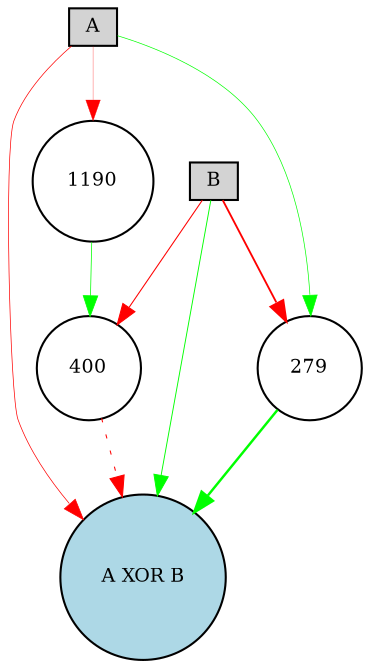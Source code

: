 digraph {
	node [fontsize=9 height=0.2 shape=circle width=0.2]
	A [fillcolor=lightgray shape=box style=filled]
	B [fillcolor=lightgray shape=box style=filled]
	"A XOR B" [fillcolor=lightblue style=filled]
	400 [fillcolor=white style=filled]
	1190 [fillcolor=white style=filled]
	279 [fillcolor=white style=filled]
	A -> 279 [color=green penwidth=0.3296897409332611 style=solid]
	279 -> "A XOR B" [color=green penwidth=1.1711057418523871 style=solid]
	B -> 279 [color=red penwidth=0.8850454343995727 style=solid]
	B -> 400 [color=red penwidth=0.507267041173006 style=solid]
	400 -> "A XOR B" [color=red penwidth=0.5008997279202809 style=dotted]
	B -> "A XOR B" [color=green penwidth=0.4457615315953567 style=solid]
	1190 -> 400 [color=green penwidth=0.35901868828852534 style=solid]
	A -> "A XOR B" [color=red penwidth=0.34221960586211797 style=solid]
	A -> 1190 [color=red penwidth=0.14349031230805043 style=solid]
}

